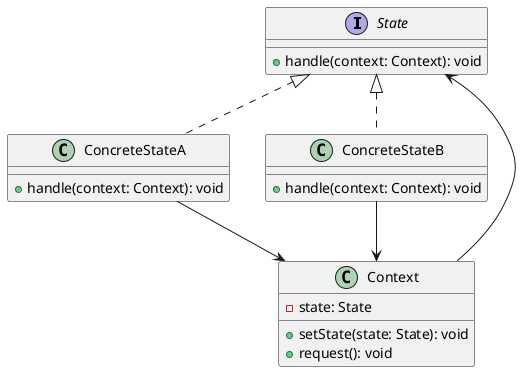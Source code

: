 @startuml
interface State {
    + handle(context: Context): void
}

class ConcreteStateA implements State {
    + handle(context: Context): void
}

class ConcreteStateB implements State {
    + handle(context: Context): void
}

class Context {
    - state: State
    + setState(state: State): void
    + request(): void
}
Context --> State
ConcreteStateA --> Context
ConcreteStateB --> Context
@enduml

